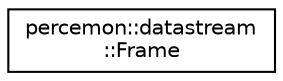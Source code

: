 digraph "Graphical Class Hierarchy"
{
 // LATEX_PDF_SIZE
  edge [fontname="Helvetica",fontsize="10",labelfontname="Helvetica",labelfontsize="10"];
  node [fontname="Helvetica",fontsize="10",shape=record];
  rankdir="LR";
  Node0 [label="percemon::datastream\l::Frame",height=0.2,width=0.4,color="black", fillcolor="white", style="filled",URL="$structpercemon_1_1datastream_1_1Frame.html",tooltip=" "];
}
